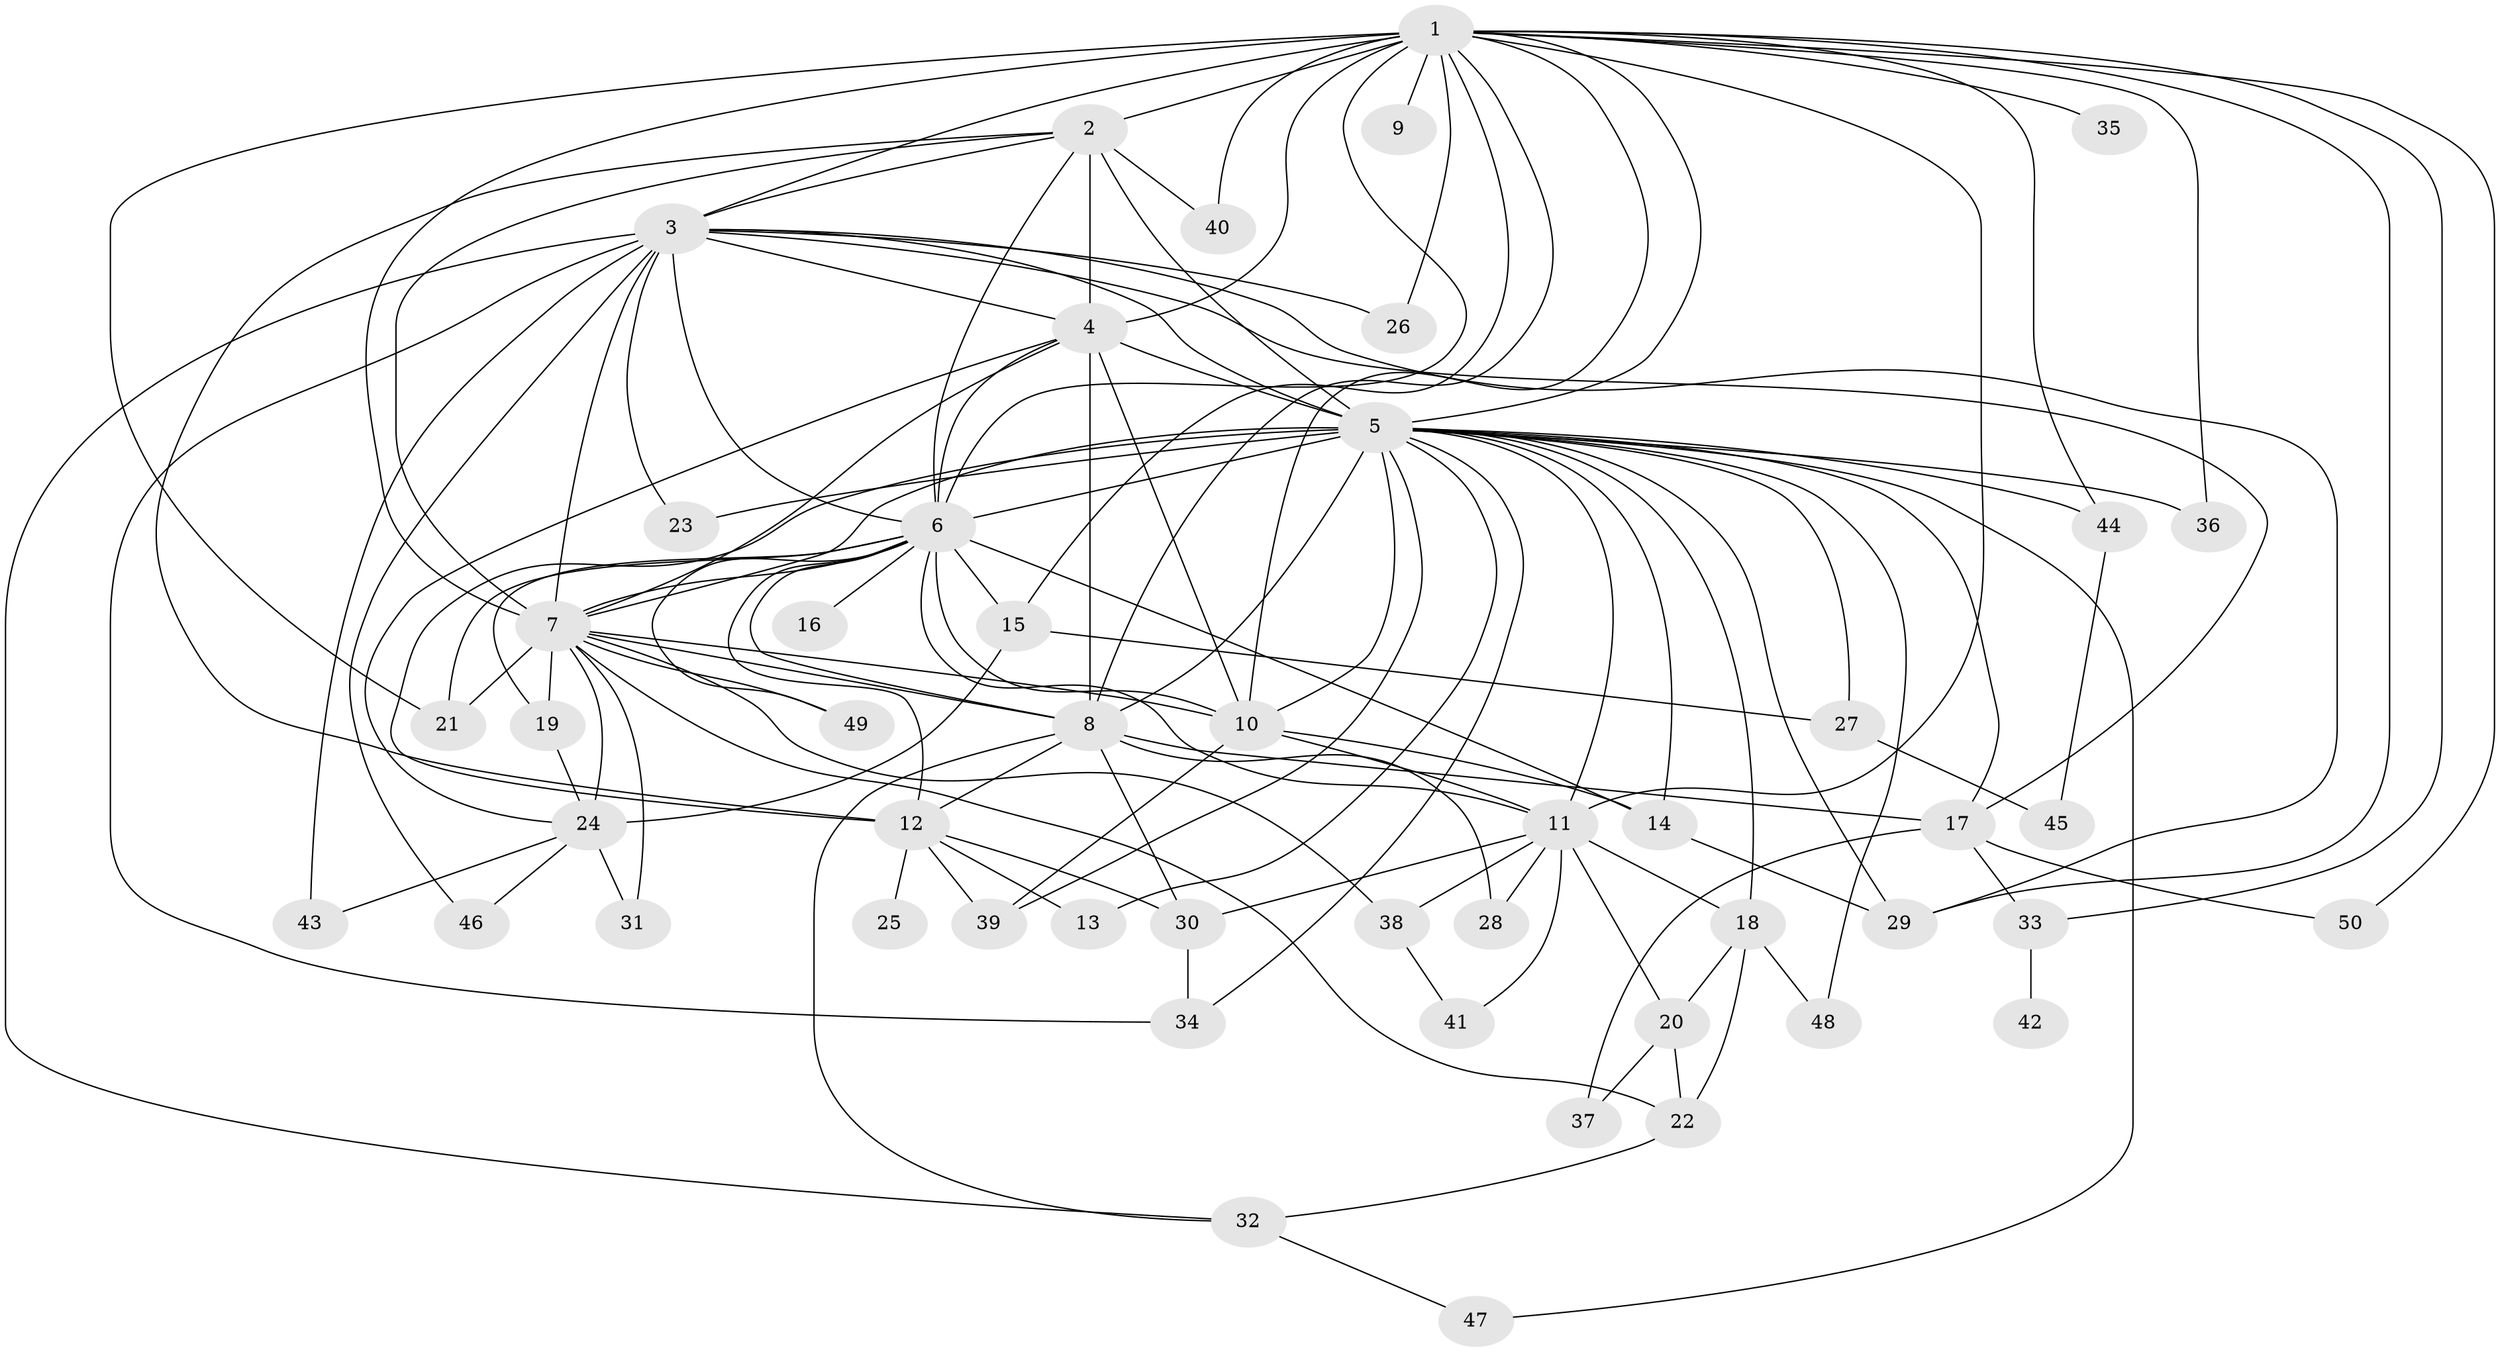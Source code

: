 // original degree distribution, {27: 0.01, 13: 0.01, 18: 0.01, 24: 0.01, 25: 0.01, 23: 0.02, 20: 0.01, 19: 0.02, 2: 0.61, 3: 0.13, 4: 0.12, 11: 0.01, 8: 0.01, 5: 0.01, 6: 0.01}
// Generated by graph-tools (version 1.1) at 2025/49/03/04/25 22:49:50]
// undirected, 50 vertices, 124 edges
graph export_dot {
  node [color=gray90,style=filled];
  1;
  2;
  3;
  4;
  5;
  6;
  7;
  8;
  9;
  10;
  11;
  12;
  13;
  14;
  15;
  16;
  17;
  18;
  19;
  20;
  21;
  22;
  23;
  24;
  25;
  26;
  27;
  28;
  29;
  30;
  31;
  32;
  33;
  34;
  35;
  36;
  37;
  38;
  39;
  40;
  41;
  42;
  43;
  44;
  45;
  46;
  47;
  48;
  49;
  50;
  1 -- 2 [weight=2.0];
  1 -- 3 [weight=1.0];
  1 -- 4 [weight=2.0];
  1 -- 5 [weight=2.0];
  1 -- 6 [weight=1.0];
  1 -- 7 [weight=3.0];
  1 -- 8 [weight=1.0];
  1 -- 9 [weight=1.0];
  1 -- 10 [weight=1.0];
  1 -- 11 [weight=1.0];
  1 -- 15 [weight=1.0];
  1 -- 21 [weight=2.0];
  1 -- 26 [weight=1.0];
  1 -- 29 [weight=1.0];
  1 -- 33 [weight=1.0];
  1 -- 35 [weight=1.0];
  1 -- 36 [weight=1.0];
  1 -- 40 [weight=1.0];
  1 -- 44 [weight=1.0];
  1 -- 50 [weight=1.0];
  2 -- 3 [weight=1.0];
  2 -- 4 [weight=2.0];
  2 -- 5 [weight=3.0];
  2 -- 6 [weight=1.0];
  2 -- 7 [weight=2.0];
  2 -- 12 [weight=1.0];
  2 -- 40 [weight=1.0];
  3 -- 4 [weight=2.0];
  3 -- 5 [weight=2.0];
  3 -- 6 [weight=1.0];
  3 -- 7 [weight=3.0];
  3 -- 17 [weight=1.0];
  3 -- 23 [weight=1.0];
  3 -- 26 [weight=1.0];
  3 -- 29 [weight=1.0];
  3 -- 32 [weight=1.0];
  3 -- 34 [weight=1.0];
  3 -- 43 [weight=1.0];
  3 -- 46 [weight=1.0];
  4 -- 5 [weight=4.0];
  4 -- 6 [weight=2.0];
  4 -- 7 [weight=4.0];
  4 -- 8 [weight=18.0];
  4 -- 10 [weight=10.0];
  4 -- 24 [weight=1.0];
  5 -- 6 [weight=2.0];
  5 -- 7 [weight=4.0];
  5 -- 8 [weight=3.0];
  5 -- 10 [weight=2.0];
  5 -- 11 [weight=2.0];
  5 -- 12 [weight=2.0];
  5 -- 13 [weight=1.0];
  5 -- 14 [weight=1.0];
  5 -- 17 [weight=1.0];
  5 -- 18 [weight=1.0];
  5 -- 23 [weight=1.0];
  5 -- 27 [weight=1.0];
  5 -- 29 [weight=1.0];
  5 -- 34 [weight=1.0];
  5 -- 36 [weight=1.0];
  5 -- 39 [weight=1.0];
  5 -- 44 [weight=1.0];
  5 -- 47 [weight=1.0];
  5 -- 48 [weight=1.0];
  6 -- 7 [weight=4.0];
  6 -- 8 [weight=1.0];
  6 -- 10 [weight=3.0];
  6 -- 11 [weight=1.0];
  6 -- 12 [weight=1.0];
  6 -- 14 [weight=1.0];
  6 -- 15 [weight=1.0];
  6 -- 16 [weight=1.0];
  6 -- 19 [weight=1.0];
  6 -- 21 [weight=1.0];
  6 -- 49 [weight=1.0];
  7 -- 8 [weight=2.0];
  7 -- 10 [weight=2.0];
  7 -- 19 [weight=1.0];
  7 -- 21 [weight=3.0];
  7 -- 22 [weight=1.0];
  7 -- 24 [weight=2.0];
  7 -- 31 [weight=1.0];
  7 -- 38 [weight=1.0];
  7 -- 49 [weight=1.0];
  8 -- 12 [weight=1.0];
  8 -- 17 [weight=1.0];
  8 -- 28 [weight=1.0];
  8 -- 30 [weight=1.0];
  8 -- 32 [weight=1.0];
  10 -- 11 [weight=1.0];
  10 -- 14 [weight=2.0];
  10 -- 39 [weight=1.0];
  11 -- 18 [weight=1.0];
  11 -- 20 [weight=1.0];
  11 -- 28 [weight=1.0];
  11 -- 30 [weight=1.0];
  11 -- 38 [weight=1.0];
  11 -- 41 [weight=1.0];
  12 -- 13 [weight=1.0];
  12 -- 25 [weight=2.0];
  12 -- 30 [weight=1.0];
  12 -- 39 [weight=1.0];
  14 -- 29 [weight=3.0];
  15 -- 24 [weight=1.0];
  15 -- 27 [weight=1.0];
  17 -- 33 [weight=1.0];
  17 -- 37 [weight=1.0];
  17 -- 50 [weight=1.0];
  18 -- 20 [weight=1.0];
  18 -- 22 [weight=1.0];
  18 -- 48 [weight=1.0];
  19 -- 24 [weight=1.0];
  20 -- 22 [weight=1.0];
  20 -- 37 [weight=1.0];
  22 -- 32 [weight=1.0];
  24 -- 31 [weight=1.0];
  24 -- 43 [weight=1.0];
  24 -- 46 [weight=1.0];
  27 -- 45 [weight=1.0];
  30 -- 34 [weight=1.0];
  32 -- 47 [weight=1.0];
  33 -- 42 [weight=1.0];
  38 -- 41 [weight=1.0];
  44 -- 45 [weight=1.0];
}
